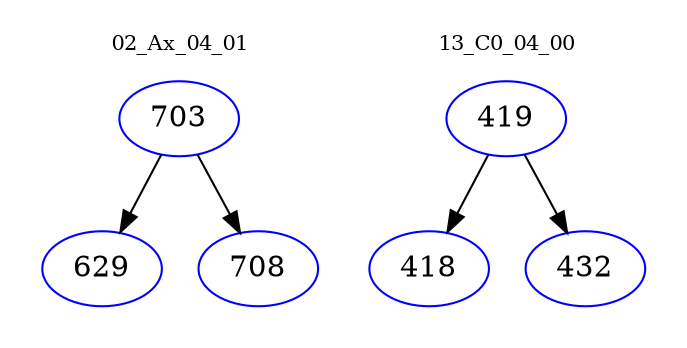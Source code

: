 digraph{
subgraph cluster_0 {
color = white
label = "02_Ax_04_01";
fontsize=10;
T0_703 [label="703", color="blue"]
T0_703 -> T0_629 [color="black"]
T0_629 [label="629", color="blue"]
T0_703 -> T0_708 [color="black"]
T0_708 [label="708", color="blue"]
}
subgraph cluster_1 {
color = white
label = "13_C0_04_00";
fontsize=10;
T1_419 [label="419", color="blue"]
T1_419 -> T1_418 [color="black"]
T1_418 [label="418", color="blue"]
T1_419 -> T1_432 [color="black"]
T1_432 [label="432", color="blue"]
}
}
